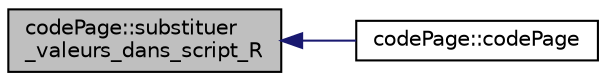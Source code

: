 digraph "codePage::substituer_valeurs_dans_script_R"
{
 // INTERACTIVE_SVG=YES
  edge [fontname="Helvetica",fontsize="10",labelfontname="Helvetica",labelfontsize="10"];
  node [fontname="Helvetica",fontsize="10",shape=record];
  rankdir="LR";
  Node59 [label="codePage::substituer\l_valeurs_dans_script_R",height=0.2,width=0.4,color="black", fillcolor="grey75", style="filled", fontcolor="black"];
  Node59 -> Node60 [dir="back",color="midnightblue",fontsize="10",style="solid",fontname="Helvetica"];
  Node60 [label="codePage::codePage",height=0.2,width=0.4,color="black", fillcolor="white", style="filled",URL="$classcode_page.html#a927a6bef8cac0406a49225bc72894a1f"];
}
